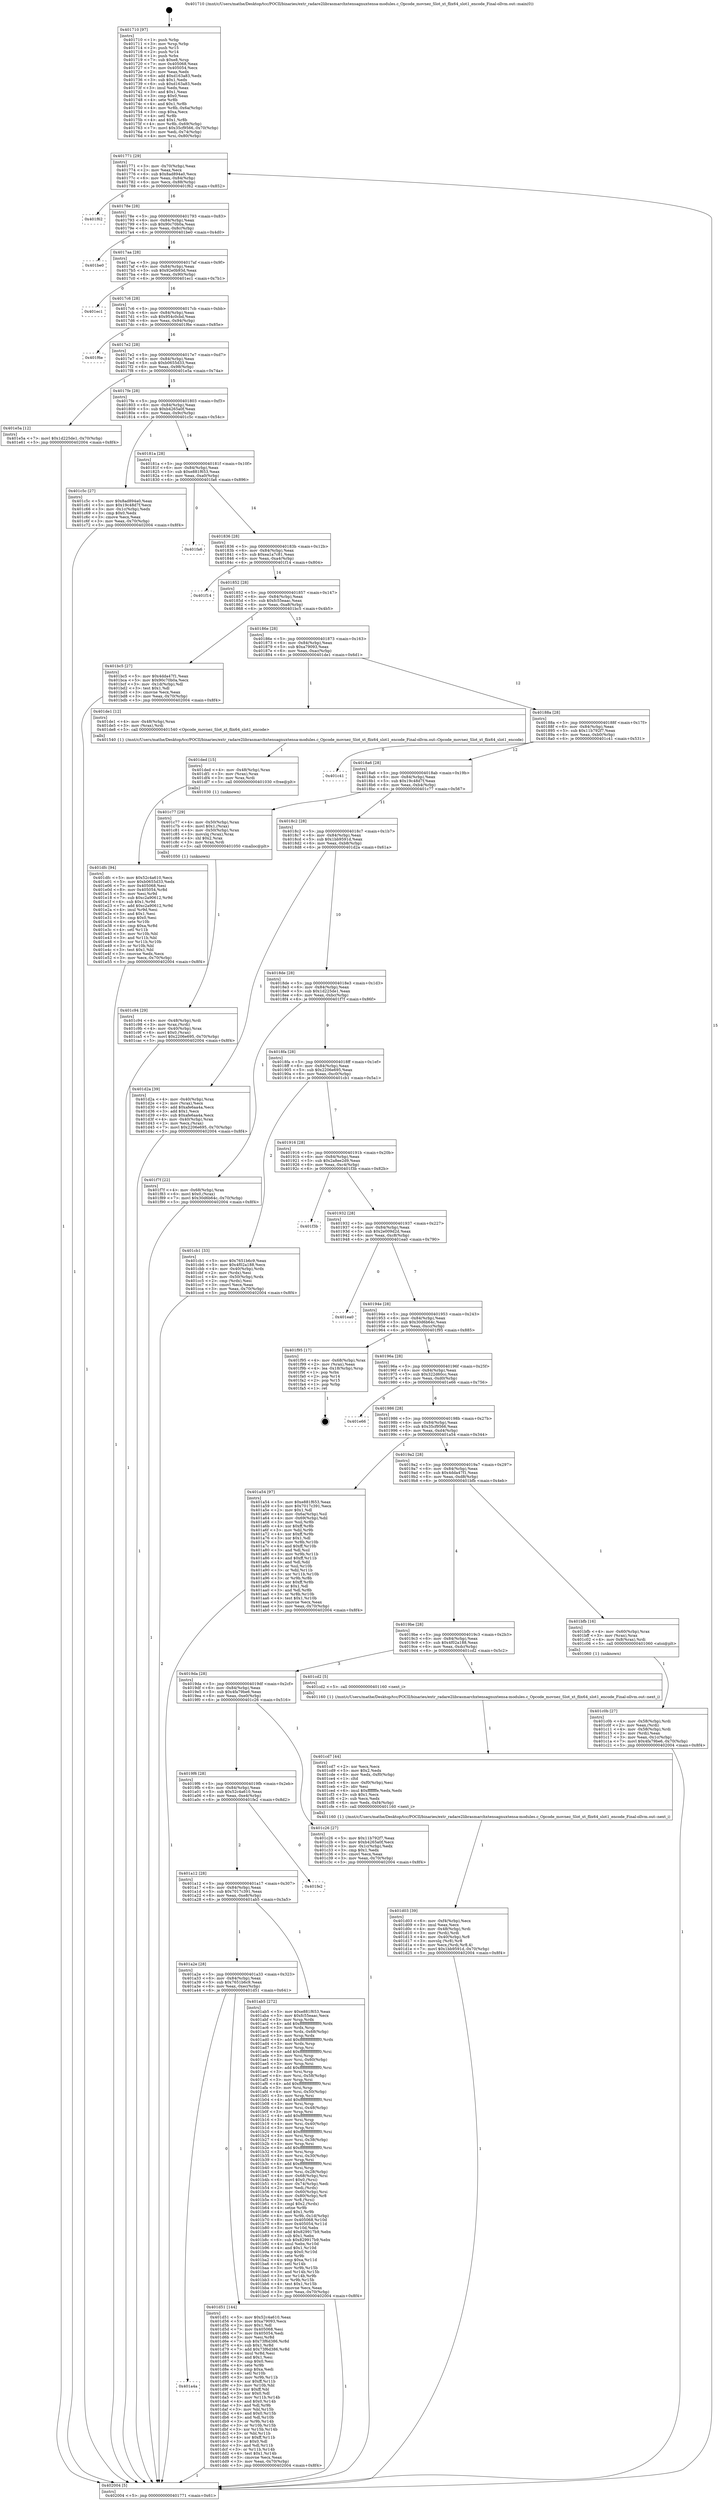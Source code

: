 digraph "0x401710" {
  label = "0x401710 (/mnt/c/Users/mathe/Desktop/tcc/POCII/binaries/extr_radare2librasmarchxtensagnuxtensa-modules.c_Opcode_movnez_Slot_xt_flix64_slot1_encode_Final-ollvm.out::main(0))"
  labelloc = "t"
  node[shape=record]

  Entry [label="",width=0.3,height=0.3,shape=circle,fillcolor=black,style=filled]
  "0x401771" [label="{
     0x401771 [29]\l
     | [instrs]\l
     &nbsp;&nbsp;0x401771 \<+3\>: mov -0x70(%rbp),%eax\l
     &nbsp;&nbsp;0x401774 \<+2\>: mov %eax,%ecx\l
     &nbsp;&nbsp;0x401776 \<+6\>: sub $0x8ad894a0,%ecx\l
     &nbsp;&nbsp;0x40177c \<+6\>: mov %eax,-0x84(%rbp)\l
     &nbsp;&nbsp;0x401782 \<+6\>: mov %ecx,-0x88(%rbp)\l
     &nbsp;&nbsp;0x401788 \<+6\>: je 0000000000401f62 \<main+0x852\>\l
  }"]
  "0x401f62" [label="{
     0x401f62\l
  }", style=dashed]
  "0x40178e" [label="{
     0x40178e [28]\l
     | [instrs]\l
     &nbsp;&nbsp;0x40178e \<+5\>: jmp 0000000000401793 \<main+0x83\>\l
     &nbsp;&nbsp;0x401793 \<+6\>: mov -0x84(%rbp),%eax\l
     &nbsp;&nbsp;0x401799 \<+5\>: sub $0x90c70b0a,%eax\l
     &nbsp;&nbsp;0x40179e \<+6\>: mov %eax,-0x8c(%rbp)\l
     &nbsp;&nbsp;0x4017a4 \<+6\>: je 0000000000401be0 \<main+0x4d0\>\l
  }"]
  Exit [label="",width=0.3,height=0.3,shape=circle,fillcolor=black,style=filled,peripheries=2]
  "0x401be0" [label="{
     0x401be0\l
  }", style=dashed]
  "0x4017aa" [label="{
     0x4017aa [28]\l
     | [instrs]\l
     &nbsp;&nbsp;0x4017aa \<+5\>: jmp 00000000004017af \<main+0x9f\>\l
     &nbsp;&nbsp;0x4017af \<+6\>: mov -0x84(%rbp),%eax\l
     &nbsp;&nbsp;0x4017b5 \<+5\>: sub $0x92e0b93d,%eax\l
     &nbsp;&nbsp;0x4017ba \<+6\>: mov %eax,-0x90(%rbp)\l
     &nbsp;&nbsp;0x4017c0 \<+6\>: je 0000000000401ec1 \<main+0x7b1\>\l
  }"]
  "0x401dfc" [label="{
     0x401dfc [94]\l
     | [instrs]\l
     &nbsp;&nbsp;0x401dfc \<+5\>: mov $0x52c4a610,%ecx\l
     &nbsp;&nbsp;0x401e01 \<+5\>: mov $0xb0655d33,%edx\l
     &nbsp;&nbsp;0x401e06 \<+7\>: mov 0x405068,%esi\l
     &nbsp;&nbsp;0x401e0d \<+8\>: mov 0x405054,%r8d\l
     &nbsp;&nbsp;0x401e15 \<+3\>: mov %esi,%r9d\l
     &nbsp;&nbsp;0x401e18 \<+7\>: sub $0xc2a90612,%r9d\l
     &nbsp;&nbsp;0x401e1f \<+4\>: sub $0x1,%r9d\l
     &nbsp;&nbsp;0x401e23 \<+7\>: add $0xc2a90612,%r9d\l
     &nbsp;&nbsp;0x401e2a \<+4\>: imul %r9d,%esi\l
     &nbsp;&nbsp;0x401e2e \<+3\>: and $0x1,%esi\l
     &nbsp;&nbsp;0x401e31 \<+3\>: cmp $0x0,%esi\l
     &nbsp;&nbsp;0x401e34 \<+4\>: sete %r10b\l
     &nbsp;&nbsp;0x401e38 \<+4\>: cmp $0xa,%r8d\l
     &nbsp;&nbsp;0x401e3c \<+4\>: setl %r11b\l
     &nbsp;&nbsp;0x401e40 \<+3\>: mov %r10b,%bl\l
     &nbsp;&nbsp;0x401e43 \<+3\>: and %r11b,%bl\l
     &nbsp;&nbsp;0x401e46 \<+3\>: xor %r11b,%r10b\l
     &nbsp;&nbsp;0x401e49 \<+3\>: or %r10b,%bl\l
     &nbsp;&nbsp;0x401e4c \<+3\>: test $0x1,%bl\l
     &nbsp;&nbsp;0x401e4f \<+3\>: cmovne %edx,%ecx\l
     &nbsp;&nbsp;0x401e52 \<+3\>: mov %ecx,-0x70(%rbp)\l
     &nbsp;&nbsp;0x401e55 \<+5\>: jmp 0000000000402004 \<main+0x8f4\>\l
  }"]
  "0x401ec1" [label="{
     0x401ec1\l
  }", style=dashed]
  "0x4017c6" [label="{
     0x4017c6 [28]\l
     | [instrs]\l
     &nbsp;&nbsp;0x4017c6 \<+5\>: jmp 00000000004017cb \<main+0xbb\>\l
     &nbsp;&nbsp;0x4017cb \<+6\>: mov -0x84(%rbp),%eax\l
     &nbsp;&nbsp;0x4017d1 \<+5\>: sub $0x954c0cbd,%eax\l
     &nbsp;&nbsp;0x4017d6 \<+6\>: mov %eax,-0x94(%rbp)\l
     &nbsp;&nbsp;0x4017dc \<+6\>: je 0000000000401f6e \<main+0x85e\>\l
  }"]
  "0x401ded" [label="{
     0x401ded [15]\l
     | [instrs]\l
     &nbsp;&nbsp;0x401ded \<+4\>: mov -0x48(%rbp),%rax\l
     &nbsp;&nbsp;0x401df1 \<+3\>: mov (%rax),%rax\l
     &nbsp;&nbsp;0x401df4 \<+3\>: mov %rax,%rdi\l
     &nbsp;&nbsp;0x401df7 \<+5\>: call 0000000000401030 \<free@plt\>\l
     | [calls]\l
     &nbsp;&nbsp;0x401030 \{1\} (unknown)\l
  }"]
  "0x401f6e" [label="{
     0x401f6e\l
  }", style=dashed]
  "0x4017e2" [label="{
     0x4017e2 [28]\l
     | [instrs]\l
     &nbsp;&nbsp;0x4017e2 \<+5\>: jmp 00000000004017e7 \<main+0xd7\>\l
     &nbsp;&nbsp;0x4017e7 \<+6\>: mov -0x84(%rbp),%eax\l
     &nbsp;&nbsp;0x4017ed \<+5\>: sub $0xb0655d33,%eax\l
     &nbsp;&nbsp;0x4017f2 \<+6\>: mov %eax,-0x98(%rbp)\l
     &nbsp;&nbsp;0x4017f8 \<+6\>: je 0000000000401e5a \<main+0x74a\>\l
  }"]
  "0x401a4a" [label="{
     0x401a4a\l
  }", style=dashed]
  "0x401e5a" [label="{
     0x401e5a [12]\l
     | [instrs]\l
     &nbsp;&nbsp;0x401e5a \<+7\>: movl $0x1d225de1,-0x70(%rbp)\l
     &nbsp;&nbsp;0x401e61 \<+5\>: jmp 0000000000402004 \<main+0x8f4\>\l
  }"]
  "0x4017fe" [label="{
     0x4017fe [28]\l
     | [instrs]\l
     &nbsp;&nbsp;0x4017fe \<+5\>: jmp 0000000000401803 \<main+0xf3\>\l
     &nbsp;&nbsp;0x401803 \<+6\>: mov -0x84(%rbp),%eax\l
     &nbsp;&nbsp;0x401809 \<+5\>: sub $0xb4265a0f,%eax\l
     &nbsp;&nbsp;0x40180e \<+6\>: mov %eax,-0x9c(%rbp)\l
     &nbsp;&nbsp;0x401814 \<+6\>: je 0000000000401c5c \<main+0x54c\>\l
  }"]
  "0x401d51" [label="{
     0x401d51 [144]\l
     | [instrs]\l
     &nbsp;&nbsp;0x401d51 \<+5\>: mov $0x52c4a610,%eax\l
     &nbsp;&nbsp;0x401d56 \<+5\>: mov $0xa79093,%ecx\l
     &nbsp;&nbsp;0x401d5b \<+2\>: mov $0x1,%dl\l
     &nbsp;&nbsp;0x401d5d \<+7\>: mov 0x405068,%esi\l
     &nbsp;&nbsp;0x401d64 \<+7\>: mov 0x405054,%edi\l
     &nbsp;&nbsp;0x401d6b \<+3\>: mov %esi,%r8d\l
     &nbsp;&nbsp;0x401d6e \<+7\>: sub $0x73f6d386,%r8d\l
     &nbsp;&nbsp;0x401d75 \<+4\>: sub $0x1,%r8d\l
     &nbsp;&nbsp;0x401d79 \<+7\>: add $0x73f6d386,%r8d\l
     &nbsp;&nbsp;0x401d80 \<+4\>: imul %r8d,%esi\l
     &nbsp;&nbsp;0x401d84 \<+3\>: and $0x1,%esi\l
     &nbsp;&nbsp;0x401d87 \<+3\>: cmp $0x0,%esi\l
     &nbsp;&nbsp;0x401d8a \<+4\>: sete %r9b\l
     &nbsp;&nbsp;0x401d8e \<+3\>: cmp $0xa,%edi\l
     &nbsp;&nbsp;0x401d91 \<+4\>: setl %r10b\l
     &nbsp;&nbsp;0x401d95 \<+3\>: mov %r9b,%r11b\l
     &nbsp;&nbsp;0x401d98 \<+4\>: xor $0xff,%r11b\l
     &nbsp;&nbsp;0x401d9c \<+3\>: mov %r10b,%bl\l
     &nbsp;&nbsp;0x401d9f \<+3\>: xor $0xff,%bl\l
     &nbsp;&nbsp;0x401da2 \<+3\>: xor $0x0,%dl\l
     &nbsp;&nbsp;0x401da5 \<+3\>: mov %r11b,%r14b\l
     &nbsp;&nbsp;0x401da8 \<+4\>: and $0x0,%r14b\l
     &nbsp;&nbsp;0x401dac \<+3\>: and %dl,%r9b\l
     &nbsp;&nbsp;0x401daf \<+3\>: mov %bl,%r15b\l
     &nbsp;&nbsp;0x401db2 \<+4\>: and $0x0,%r15b\l
     &nbsp;&nbsp;0x401db6 \<+3\>: and %dl,%r10b\l
     &nbsp;&nbsp;0x401db9 \<+3\>: or %r9b,%r14b\l
     &nbsp;&nbsp;0x401dbc \<+3\>: or %r10b,%r15b\l
     &nbsp;&nbsp;0x401dbf \<+3\>: xor %r15b,%r14b\l
     &nbsp;&nbsp;0x401dc2 \<+3\>: or %bl,%r11b\l
     &nbsp;&nbsp;0x401dc5 \<+4\>: xor $0xff,%r11b\l
     &nbsp;&nbsp;0x401dc9 \<+3\>: or $0x0,%dl\l
     &nbsp;&nbsp;0x401dcc \<+3\>: and %dl,%r11b\l
     &nbsp;&nbsp;0x401dcf \<+3\>: or %r11b,%r14b\l
     &nbsp;&nbsp;0x401dd2 \<+4\>: test $0x1,%r14b\l
     &nbsp;&nbsp;0x401dd6 \<+3\>: cmovne %ecx,%eax\l
     &nbsp;&nbsp;0x401dd9 \<+3\>: mov %eax,-0x70(%rbp)\l
     &nbsp;&nbsp;0x401ddc \<+5\>: jmp 0000000000402004 \<main+0x8f4\>\l
  }"]
  "0x401c5c" [label="{
     0x401c5c [27]\l
     | [instrs]\l
     &nbsp;&nbsp;0x401c5c \<+5\>: mov $0x8ad894a0,%eax\l
     &nbsp;&nbsp;0x401c61 \<+5\>: mov $0x19c48d7f,%ecx\l
     &nbsp;&nbsp;0x401c66 \<+3\>: mov -0x1c(%rbp),%edx\l
     &nbsp;&nbsp;0x401c69 \<+3\>: cmp $0x0,%edx\l
     &nbsp;&nbsp;0x401c6c \<+3\>: cmove %ecx,%eax\l
     &nbsp;&nbsp;0x401c6f \<+3\>: mov %eax,-0x70(%rbp)\l
     &nbsp;&nbsp;0x401c72 \<+5\>: jmp 0000000000402004 \<main+0x8f4\>\l
  }"]
  "0x40181a" [label="{
     0x40181a [28]\l
     | [instrs]\l
     &nbsp;&nbsp;0x40181a \<+5\>: jmp 000000000040181f \<main+0x10f\>\l
     &nbsp;&nbsp;0x40181f \<+6\>: mov -0x84(%rbp),%eax\l
     &nbsp;&nbsp;0x401825 \<+5\>: sub $0xe881f653,%eax\l
     &nbsp;&nbsp;0x40182a \<+6\>: mov %eax,-0xa0(%rbp)\l
     &nbsp;&nbsp;0x401830 \<+6\>: je 0000000000401fa6 \<main+0x896\>\l
  }"]
  "0x401d03" [label="{
     0x401d03 [39]\l
     | [instrs]\l
     &nbsp;&nbsp;0x401d03 \<+6\>: mov -0xf4(%rbp),%ecx\l
     &nbsp;&nbsp;0x401d09 \<+3\>: imul %eax,%ecx\l
     &nbsp;&nbsp;0x401d0c \<+4\>: mov -0x48(%rbp),%rdi\l
     &nbsp;&nbsp;0x401d10 \<+3\>: mov (%rdi),%rdi\l
     &nbsp;&nbsp;0x401d13 \<+4\>: mov -0x40(%rbp),%r8\l
     &nbsp;&nbsp;0x401d17 \<+3\>: movslq (%r8),%r8\l
     &nbsp;&nbsp;0x401d1a \<+4\>: mov %ecx,(%rdi,%r8,4)\l
     &nbsp;&nbsp;0x401d1e \<+7\>: movl $0x1bb9591d,-0x70(%rbp)\l
     &nbsp;&nbsp;0x401d25 \<+5\>: jmp 0000000000402004 \<main+0x8f4\>\l
  }"]
  "0x401fa6" [label="{
     0x401fa6\l
  }", style=dashed]
  "0x401836" [label="{
     0x401836 [28]\l
     | [instrs]\l
     &nbsp;&nbsp;0x401836 \<+5\>: jmp 000000000040183b \<main+0x12b\>\l
     &nbsp;&nbsp;0x40183b \<+6\>: mov -0x84(%rbp),%eax\l
     &nbsp;&nbsp;0x401841 \<+5\>: sub $0xea1a7c81,%eax\l
     &nbsp;&nbsp;0x401846 \<+6\>: mov %eax,-0xa4(%rbp)\l
     &nbsp;&nbsp;0x40184c \<+6\>: je 0000000000401f14 \<main+0x804\>\l
  }"]
  "0x401cd7" [label="{
     0x401cd7 [44]\l
     | [instrs]\l
     &nbsp;&nbsp;0x401cd7 \<+2\>: xor %ecx,%ecx\l
     &nbsp;&nbsp;0x401cd9 \<+5\>: mov $0x2,%edx\l
     &nbsp;&nbsp;0x401cde \<+6\>: mov %edx,-0xf0(%rbp)\l
     &nbsp;&nbsp;0x401ce4 \<+1\>: cltd\l
     &nbsp;&nbsp;0x401ce5 \<+6\>: mov -0xf0(%rbp),%esi\l
     &nbsp;&nbsp;0x401ceb \<+2\>: idiv %esi\l
     &nbsp;&nbsp;0x401ced \<+6\>: imul $0xfffffffe,%edx,%edx\l
     &nbsp;&nbsp;0x401cf3 \<+3\>: sub $0x1,%ecx\l
     &nbsp;&nbsp;0x401cf6 \<+2\>: sub %ecx,%edx\l
     &nbsp;&nbsp;0x401cf8 \<+6\>: mov %edx,-0xf4(%rbp)\l
     &nbsp;&nbsp;0x401cfe \<+5\>: call 0000000000401160 \<next_i\>\l
     | [calls]\l
     &nbsp;&nbsp;0x401160 \{1\} (/mnt/c/Users/mathe/Desktop/tcc/POCII/binaries/extr_radare2librasmarchxtensagnuxtensa-modules.c_Opcode_movnez_Slot_xt_flix64_slot1_encode_Final-ollvm.out::next_i)\l
  }"]
  "0x401f14" [label="{
     0x401f14\l
  }", style=dashed]
  "0x401852" [label="{
     0x401852 [28]\l
     | [instrs]\l
     &nbsp;&nbsp;0x401852 \<+5\>: jmp 0000000000401857 \<main+0x147\>\l
     &nbsp;&nbsp;0x401857 \<+6\>: mov -0x84(%rbp),%eax\l
     &nbsp;&nbsp;0x40185d \<+5\>: sub $0xfc55eaac,%eax\l
     &nbsp;&nbsp;0x401862 \<+6\>: mov %eax,-0xa8(%rbp)\l
     &nbsp;&nbsp;0x401868 \<+6\>: je 0000000000401bc5 \<main+0x4b5\>\l
  }"]
  "0x401c94" [label="{
     0x401c94 [29]\l
     | [instrs]\l
     &nbsp;&nbsp;0x401c94 \<+4\>: mov -0x48(%rbp),%rdi\l
     &nbsp;&nbsp;0x401c98 \<+3\>: mov %rax,(%rdi)\l
     &nbsp;&nbsp;0x401c9b \<+4\>: mov -0x40(%rbp),%rax\l
     &nbsp;&nbsp;0x401c9f \<+6\>: movl $0x0,(%rax)\l
     &nbsp;&nbsp;0x401ca5 \<+7\>: movl $0x2206e695,-0x70(%rbp)\l
     &nbsp;&nbsp;0x401cac \<+5\>: jmp 0000000000402004 \<main+0x8f4\>\l
  }"]
  "0x401bc5" [label="{
     0x401bc5 [27]\l
     | [instrs]\l
     &nbsp;&nbsp;0x401bc5 \<+5\>: mov $0x4dda47f1,%eax\l
     &nbsp;&nbsp;0x401bca \<+5\>: mov $0x90c70b0a,%ecx\l
     &nbsp;&nbsp;0x401bcf \<+3\>: mov -0x1d(%rbp),%dl\l
     &nbsp;&nbsp;0x401bd2 \<+3\>: test $0x1,%dl\l
     &nbsp;&nbsp;0x401bd5 \<+3\>: cmovne %ecx,%eax\l
     &nbsp;&nbsp;0x401bd8 \<+3\>: mov %eax,-0x70(%rbp)\l
     &nbsp;&nbsp;0x401bdb \<+5\>: jmp 0000000000402004 \<main+0x8f4\>\l
  }"]
  "0x40186e" [label="{
     0x40186e [28]\l
     | [instrs]\l
     &nbsp;&nbsp;0x40186e \<+5\>: jmp 0000000000401873 \<main+0x163\>\l
     &nbsp;&nbsp;0x401873 \<+6\>: mov -0x84(%rbp),%eax\l
     &nbsp;&nbsp;0x401879 \<+5\>: sub $0xa79093,%eax\l
     &nbsp;&nbsp;0x40187e \<+6\>: mov %eax,-0xac(%rbp)\l
     &nbsp;&nbsp;0x401884 \<+6\>: je 0000000000401de1 \<main+0x6d1\>\l
  }"]
  "0x401c0b" [label="{
     0x401c0b [27]\l
     | [instrs]\l
     &nbsp;&nbsp;0x401c0b \<+4\>: mov -0x58(%rbp),%rdi\l
     &nbsp;&nbsp;0x401c0f \<+2\>: mov %eax,(%rdi)\l
     &nbsp;&nbsp;0x401c11 \<+4\>: mov -0x58(%rbp),%rdi\l
     &nbsp;&nbsp;0x401c15 \<+2\>: mov (%rdi),%eax\l
     &nbsp;&nbsp;0x401c17 \<+3\>: mov %eax,-0x1c(%rbp)\l
     &nbsp;&nbsp;0x401c1a \<+7\>: movl $0x4fa79be6,-0x70(%rbp)\l
     &nbsp;&nbsp;0x401c21 \<+5\>: jmp 0000000000402004 \<main+0x8f4\>\l
  }"]
  "0x401de1" [label="{
     0x401de1 [12]\l
     | [instrs]\l
     &nbsp;&nbsp;0x401de1 \<+4\>: mov -0x48(%rbp),%rax\l
     &nbsp;&nbsp;0x401de5 \<+3\>: mov (%rax),%rdi\l
     &nbsp;&nbsp;0x401de8 \<+5\>: call 0000000000401540 \<Opcode_movnez_Slot_xt_flix64_slot1_encode\>\l
     | [calls]\l
     &nbsp;&nbsp;0x401540 \{1\} (/mnt/c/Users/mathe/Desktop/tcc/POCII/binaries/extr_radare2librasmarchxtensagnuxtensa-modules.c_Opcode_movnez_Slot_xt_flix64_slot1_encode_Final-ollvm.out::Opcode_movnez_Slot_xt_flix64_slot1_encode)\l
  }"]
  "0x40188a" [label="{
     0x40188a [28]\l
     | [instrs]\l
     &nbsp;&nbsp;0x40188a \<+5\>: jmp 000000000040188f \<main+0x17f\>\l
     &nbsp;&nbsp;0x40188f \<+6\>: mov -0x84(%rbp),%eax\l
     &nbsp;&nbsp;0x401895 \<+5\>: sub $0x11b792f7,%eax\l
     &nbsp;&nbsp;0x40189a \<+6\>: mov %eax,-0xb0(%rbp)\l
     &nbsp;&nbsp;0x4018a0 \<+6\>: je 0000000000401c41 \<main+0x531\>\l
  }"]
  "0x401a2e" [label="{
     0x401a2e [28]\l
     | [instrs]\l
     &nbsp;&nbsp;0x401a2e \<+5\>: jmp 0000000000401a33 \<main+0x323\>\l
     &nbsp;&nbsp;0x401a33 \<+6\>: mov -0x84(%rbp),%eax\l
     &nbsp;&nbsp;0x401a39 \<+5\>: sub $0x7651b6c9,%eax\l
     &nbsp;&nbsp;0x401a3e \<+6\>: mov %eax,-0xec(%rbp)\l
     &nbsp;&nbsp;0x401a44 \<+6\>: je 0000000000401d51 \<main+0x641\>\l
  }"]
  "0x401c41" [label="{
     0x401c41\l
  }", style=dashed]
  "0x4018a6" [label="{
     0x4018a6 [28]\l
     | [instrs]\l
     &nbsp;&nbsp;0x4018a6 \<+5\>: jmp 00000000004018ab \<main+0x19b\>\l
     &nbsp;&nbsp;0x4018ab \<+6\>: mov -0x84(%rbp),%eax\l
     &nbsp;&nbsp;0x4018b1 \<+5\>: sub $0x19c48d7f,%eax\l
     &nbsp;&nbsp;0x4018b6 \<+6\>: mov %eax,-0xb4(%rbp)\l
     &nbsp;&nbsp;0x4018bc \<+6\>: je 0000000000401c77 \<main+0x567\>\l
  }"]
  "0x401ab5" [label="{
     0x401ab5 [272]\l
     | [instrs]\l
     &nbsp;&nbsp;0x401ab5 \<+5\>: mov $0xe881f653,%eax\l
     &nbsp;&nbsp;0x401aba \<+5\>: mov $0xfc55eaac,%ecx\l
     &nbsp;&nbsp;0x401abf \<+3\>: mov %rsp,%rdx\l
     &nbsp;&nbsp;0x401ac2 \<+4\>: add $0xfffffffffffffff0,%rdx\l
     &nbsp;&nbsp;0x401ac6 \<+3\>: mov %rdx,%rsp\l
     &nbsp;&nbsp;0x401ac9 \<+4\>: mov %rdx,-0x68(%rbp)\l
     &nbsp;&nbsp;0x401acd \<+3\>: mov %rsp,%rdx\l
     &nbsp;&nbsp;0x401ad0 \<+4\>: add $0xfffffffffffffff0,%rdx\l
     &nbsp;&nbsp;0x401ad4 \<+3\>: mov %rdx,%rsp\l
     &nbsp;&nbsp;0x401ad7 \<+3\>: mov %rsp,%rsi\l
     &nbsp;&nbsp;0x401ada \<+4\>: add $0xfffffffffffffff0,%rsi\l
     &nbsp;&nbsp;0x401ade \<+3\>: mov %rsi,%rsp\l
     &nbsp;&nbsp;0x401ae1 \<+4\>: mov %rsi,-0x60(%rbp)\l
     &nbsp;&nbsp;0x401ae5 \<+3\>: mov %rsp,%rsi\l
     &nbsp;&nbsp;0x401ae8 \<+4\>: add $0xfffffffffffffff0,%rsi\l
     &nbsp;&nbsp;0x401aec \<+3\>: mov %rsi,%rsp\l
     &nbsp;&nbsp;0x401aef \<+4\>: mov %rsi,-0x58(%rbp)\l
     &nbsp;&nbsp;0x401af3 \<+3\>: mov %rsp,%rsi\l
     &nbsp;&nbsp;0x401af6 \<+4\>: add $0xfffffffffffffff0,%rsi\l
     &nbsp;&nbsp;0x401afa \<+3\>: mov %rsi,%rsp\l
     &nbsp;&nbsp;0x401afd \<+4\>: mov %rsi,-0x50(%rbp)\l
     &nbsp;&nbsp;0x401b01 \<+3\>: mov %rsp,%rsi\l
     &nbsp;&nbsp;0x401b04 \<+4\>: add $0xfffffffffffffff0,%rsi\l
     &nbsp;&nbsp;0x401b08 \<+3\>: mov %rsi,%rsp\l
     &nbsp;&nbsp;0x401b0b \<+4\>: mov %rsi,-0x48(%rbp)\l
     &nbsp;&nbsp;0x401b0f \<+3\>: mov %rsp,%rsi\l
     &nbsp;&nbsp;0x401b12 \<+4\>: add $0xfffffffffffffff0,%rsi\l
     &nbsp;&nbsp;0x401b16 \<+3\>: mov %rsi,%rsp\l
     &nbsp;&nbsp;0x401b19 \<+4\>: mov %rsi,-0x40(%rbp)\l
     &nbsp;&nbsp;0x401b1d \<+3\>: mov %rsp,%rsi\l
     &nbsp;&nbsp;0x401b20 \<+4\>: add $0xfffffffffffffff0,%rsi\l
     &nbsp;&nbsp;0x401b24 \<+3\>: mov %rsi,%rsp\l
     &nbsp;&nbsp;0x401b27 \<+4\>: mov %rsi,-0x38(%rbp)\l
     &nbsp;&nbsp;0x401b2b \<+3\>: mov %rsp,%rsi\l
     &nbsp;&nbsp;0x401b2e \<+4\>: add $0xfffffffffffffff0,%rsi\l
     &nbsp;&nbsp;0x401b32 \<+3\>: mov %rsi,%rsp\l
     &nbsp;&nbsp;0x401b35 \<+4\>: mov %rsi,-0x30(%rbp)\l
     &nbsp;&nbsp;0x401b39 \<+3\>: mov %rsp,%rsi\l
     &nbsp;&nbsp;0x401b3c \<+4\>: add $0xfffffffffffffff0,%rsi\l
     &nbsp;&nbsp;0x401b40 \<+3\>: mov %rsi,%rsp\l
     &nbsp;&nbsp;0x401b43 \<+4\>: mov %rsi,-0x28(%rbp)\l
     &nbsp;&nbsp;0x401b47 \<+4\>: mov -0x68(%rbp),%rsi\l
     &nbsp;&nbsp;0x401b4b \<+6\>: movl $0x0,(%rsi)\l
     &nbsp;&nbsp;0x401b51 \<+3\>: mov -0x74(%rbp),%edi\l
     &nbsp;&nbsp;0x401b54 \<+2\>: mov %edi,(%rdx)\l
     &nbsp;&nbsp;0x401b56 \<+4\>: mov -0x60(%rbp),%rsi\l
     &nbsp;&nbsp;0x401b5a \<+4\>: mov -0x80(%rbp),%r8\l
     &nbsp;&nbsp;0x401b5e \<+3\>: mov %r8,(%rsi)\l
     &nbsp;&nbsp;0x401b61 \<+3\>: cmpl $0x2,(%rdx)\l
     &nbsp;&nbsp;0x401b64 \<+4\>: setne %r9b\l
     &nbsp;&nbsp;0x401b68 \<+4\>: and $0x1,%r9b\l
     &nbsp;&nbsp;0x401b6c \<+4\>: mov %r9b,-0x1d(%rbp)\l
     &nbsp;&nbsp;0x401b70 \<+8\>: mov 0x405068,%r10d\l
     &nbsp;&nbsp;0x401b78 \<+8\>: mov 0x405054,%r11d\l
     &nbsp;&nbsp;0x401b80 \<+3\>: mov %r10d,%ebx\l
     &nbsp;&nbsp;0x401b83 \<+6\>: add $0x829917b9,%ebx\l
     &nbsp;&nbsp;0x401b89 \<+3\>: sub $0x1,%ebx\l
     &nbsp;&nbsp;0x401b8c \<+6\>: sub $0x829917b9,%ebx\l
     &nbsp;&nbsp;0x401b92 \<+4\>: imul %ebx,%r10d\l
     &nbsp;&nbsp;0x401b96 \<+4\>: and $0x1,%r10d\l
     &nbsp;&nbsp;0x401b9a \<+4\>: cmp $0x0,%r10d\l
     &nbsp;&nbsp;0x401b9e \<+4\>: sete %r9b\l
     &nbsp;&nbsp;0x401ba2 \<+4\>: cmp $0xa,%r11d\l
     &nbsp;&nbsp;0x401ba6 \<+4\>: setl %r14b\l
     &nbsp;&nbsp;0x401baa \<+3\>: mov %r9b,%r15b\l
     &nbsp;&nbsp;0x401bad \<+3\>: and %r14b,%r15b\l
     &nbsp;&nbsp;0x401bb0 \<+3\>: xor %r14b,%r9b\l
     &nbsp;&nbsp;0x401bb3 \<+3\>: or %r9b,%r15b\l
     &nbsp;&nbsp;0x401bb6 \<+4\>: test $0x1,%r15b\l
     &nbsp;&nbsp;0x401bba \<+3\>: cmovne %ecx,%eax\l
     &nbsp;&nbsp;0x401bbd \<+3\>: mov %eax,-0x70(%rbp)\l
     &nbsp;&nbsp;0x401bc0 \<+5\>: jmp 0000000000402004 \<main+0x8f4\>\l
  }"]
  "0x401c77" [label="{
     0x401c77 [29]\l
     | [instrs]\l
     &nbsp;&nbsp;0x401c77 \<+4\>: mov -0x50(%rbp),%rax\l
     &nbsp;&nbsp;0x401c7b \<+6\>: movl $0x1,(%rax)\l
     &nbsp;&nbsp;0x401c81 \<+4\>: mov -0x50(%rbp),%rax\l
     &nbsp;&nbsp;0x401c85 \<+3\>: movslq (%rax),%rax\l
     &nbsp;&nbsp;0x401c88 \<+4\>: shl $0x2,%rax\l
     &nbsp;&nbsp;0x401c8c \<+3\>: mov %rax,%rdi\l
     &nbsp;&nbsp;0x401c8f \<+5\>: call 0000000000401050 \<malloc@plt\>\l
     | [calls]\l
     &nbsp;&nbsp;0x401050 \{1\} (unknown)\l
  }"]
  "0x4018c2" [label="{
     0x4018c2 [28]\l
     | [instrs]\l
     &nbsp;&nbsp;0x4018c2 \<+5\>: jmp 00000000004018c7 \<main+0x1b7\>\l
     &nbsp;&nbsp;0x4018c7 \<+6\>: mov -0x84(%rbp),%eax\l
     &nbsp;&nbsp;0x4018cd \<+5\>: sub $0x1bb9591d,%eax\l
     &nbsp;&nbsp;0x4018d2 \<+6\>: mov %eax,-0xb8(%rbp)\l
     &nbsp;&nbsp;0x4018d8 \<+6\>: je 0000000000401d2a \<main+0x61a\>\l
  }"]
  "0x401a12" [label="{
     0x401a12 [28]\l
     | [instrs]\l
     &nbsp;&nbsp;0x401a12 \<+5\>: jmp 0000000000401a17 \<main+0x307\>\l
     &nbsp;&nbsp;0x401a17 \<+6\>: mov -0x84(%rbp),%eax\l
     &nbsp;&nbsp;0x401a1d \<+5\>: sub $0x7017c391,%eax\l
     &nbsp;&nbsp;0x401a22 \<+6\>: mov %eax,-0xe8(%rbp)\l
     &nbsp;&nbsp;0x401a28 \<+6\>: je 0000000000401ab5 \<main+0x3a5\>\l
  }"]
  "0x401d2a" [label="{
     0x401d2a [39]\l
     | [instrs]\l
     &nbsp;&nbsp;0x401d2a \<+4\>: mov -0x40(%rbp),%rax\l
     &nbsp;&nbsp;0x401d2e \<+2\>: mov (%rax),%ecx\l
     &nbsp;&nbsp;0x401d30 \<+6\>: add $0xafe6aa4a,%ecx\l
     &nbsp;&nbsp;0x401d36 \<+3\>: add $0x1,%ecx\l
     &nbsp;&nbsp;0x401d39 \<+6\>: sub $0xafe6aa4a,%ecx\l
     &nbsp;&nbsp;0x401d3f \<+4\>: mov -0x40(%rbp),%rax\l
     &nbsp;&nbsp;0x401d43 \<+2\>: mov %ecx,(%rax)\l
     &nbsp;&nbsp;0x401d45 \<+7\>: movl $0x2206e695,-0x70(%rbp)\l
     &nbsp;&nbsp;0x401d4c \<+5\>: jmp 0000000000402004 \<main+0x8f4\>\l
  }"]
  "0x4018de" [label="{
     0x4018de [28]\l
     | [instrs]\l
     &nbsp;&nbsp;0x4018de \<+5\>: jmp 00000000004018e3 \<main+0x1d3\>\l
     &nbsp;&nbsp;0x4018e3 \<+6\>: mov -0x84(%rbp),%eax\l
     &nbsp;&nbsp;0x4018e9 \<+5\>: sub $0x1d225de1,%eax\l
     &nbsp;&nbsp;0x4018ee \<+6\>: mov %eax,-0xbc(%rbp)\l
     &nbsp;&nbsp;0x4018f4 \<+6\>: je 0000000000401f7f \<main+0x86f\>\l
  }"]
  "0x401fe2" [label="{
     0x401fe2\l
  }", style=dashed]
  "0x401f7f" [label="{
     0x401f7f [22]\l
     | [instrs]\l
     &nbsp;&nbsp;0x401f7f \<+4\>: mov -0x68(%rbp),%rax\l
     &nbsp;&nbsp;0x401f83 \<+6\>: movl $0x0,(%rax)\l
     &nbsp;&nbsp;0x401f89 \<+7\>: movl $0x30d6b64c,-0x70(%rbp)\l
     &nbsp;&nbsp;0x401f90 \<+5\>: jmp 0000000000402004 \<main+0x8f4\>\l
  }"]
  "0x4018fa" [label="{
     0x4018fa [28]\l
     | [instrs]\l
     &nbsp;&nbsp;0x4018fa \<+5\>: jmp 00000000004018ff \<main+0x1ef\>\l
     &nbsp;&nbsp;0x4018ff \<+6\>: mov -0x84(%rbp),%eax\l
     &nbsp;&nbsp;0x401905 \<+5\>: sub $0x2206e695,%eax\l
     &nbsp;&nbsp;0x40190a \<+6\>: mov %eax,-0xc0(%rbp)\l
     &nbsp;&nbsp;0x401910 \<+6\>: je 0000000000401cb1 \<main+0x5a1\>\l
  }"]
  "0x4019f6" [label="{
     0x4019f6 [28]\l
     | [instrs]\l
     &nbsp;&nbsp;0x4019f6 \<+5\>: jmp 00000000004019fb \<main+0x2eb\>\l
     &nbsp;&nbsp;0x4019fb \<+6\>: mov -0x84(%rbp),%eax\l
     &nbsp;&nbsp;0x401a01 \<+5\>: sub $0x52c4a610,%eax\l
     &nbsp;&nbsp;0x401a06 \<+6\>: mov %eax,-0xe4(%rbp)\l
     &nbsp;&nbsp;0x401a0c \<+6\>: je 0000000000401fe2 \<main+0x8d2\>\l
  }"]
  "0x401cb1" [label="{
     0x401cb1 [33]\l
     | [instrs]\l
     &nbsp;&nbsp;0x401cb1 \<+5\>: mov $0x7651b6c9,%eax\l
     &nbsp;&nbsp;0x401cb6 \<+5\>: mov $0x4f02a188,%ecx\l
     &nbsp;&nbsp;0x401cbb \<+4\>: mov -0x40(%rbp),%rdx\l
     &nbsp;&nbsp;0x401cbf \<+2\>: mov (%rdx),%esi\l
     &nbsp;&nbsp;0x401cc1 \<+4\>: mov -0x50(%rbp),%rdx\l
     &nbsp;&nbsp;0x401cc5 \<+2\>: cmp (%rdx),%esi\l
     &nbsp;&nbsp;0x401cc7 \<+3\>: cmovl %ecx,%eax\l
     &nbsp;&nbsp;0x401cca \<+3\>: mov %eax,-0x70(%rbp)\l
     &nbsp;&nbsp;0x401ccd \<+5\>: jmp 0000000000402004 \<main+0x8f4\>\l
  }"]
  "0x401916" [label="{
     0x401916 [28]\l
     | [instrs]\l
     &nbsp;&nbsp;0x401916 \<+5\>: jmp 000000000040191b \<main+0x20b\>\l
     &nbsp;&nbsp;0x40191b \<+6\>: mov -0x84(%rbp),%eax\l
     &nbsp;&nbsp;0x401921 \<+5\>: sub $0x2a8ee2d9,%eax\l
     &nbsp;&nbsp;0x401926 \<+6\>: mov %eax,-0xc4(%rbp)\l
     &nbsp;&nbsp;0x40192c \<+6\>: je 0000000000401f3b \<main+0x82b\>\l
  }"]
  "0x401c26" [label="{
     0x401c26 [27]\l
     | [instrs]\l
     &nbsp;&nbsp;0x401c26 \<+5\>: mov $0x11b792f7,%eax\l
     &nbsp;&nbsp;0x401c2b \<+5\>: mov $0xb4265a0f,%ecx\l
     &nbsp;&nbsp;0x401c30 \<+3\>: mov -0x1c(%rbp),%edx\l
     &nbsp;&nbsp;0x401c33 \<+3\>: cmp $0x1,%edx\l
     &nbsp;&nbsp;0x401c36 \<+3\>: cmovl %ecx,%eax\l
     &nbsp;&nbsp;0x401c39 \<+3\>: mov %eax,-0x70(%rbp)\l
     &nbsp;&nbsp;0x401c3c \<+5\>: jmp 0000000000402004 \<main+0x8f4\>\l
  }"]
  "0x401f3b" [label="{
     0x401f3b\l
  }", style=dashed]
  "0x401932" [label="{
     0x401932 [28]\l
     | [instrs]\l
     &nbsp;&nbsp;0x401932 \<+5\>: jmp 0000000000401937 \<main+0x227\>\l
     &nbsp;&nbsp;0x401937 \<+6\>: mov -0x84(%rbp),%eax\l
     &nbsp;&nbsp;0x40193d \<+5\>: sub $0x2e009d2d,%eax\l
     &nbsp;&nbsp;0x401942 \<+6\>: mov %eax,-0xc8(%rbp)\l
     &nbsp;&nbsp;0x401948 \<+6\>: je 0000000000401ea0 \<main+0x790\>\l
  }"]
  "0x4019da" [label="{
     0x4019da [28]\l
     | [instrs]\l
     &nbsp;&nbsp;0x4019da \<+5\>: jmp 00000000004019df \<main+0x2cf\>\l
     &nbsp;&nbsp;0x4019df \<+6\>: mov -0x84(%rbp),%eax\l
     &nbsp;&nbsp;0x4019e5 \<+5\>: sub $0x4fa79be6,%eax\l
     &nbsp;&nbsp;0x4019ea \<+6\>: mov %eax,-0xe0(%rbp)\l
     &nbsp;&nbsp;0x4019f0 \<+6\>: je 0000000000401c26 \<main+0x516\>\l
  }"]
  "0x401ea0" [label="{
     0x401ea0\l
  }", style=dashed]
  "0x40194e" [label="{
     0x40194e [28]\l
     | [instrs]\l
     &nbsp;&nbsp;0x40194e \<+5\>: jmp 0000000000401953 \<main+0x243\>\l
     &nbsp;&nbsp;0x401953 \<+6\>: mov -0x84(%rbp),%eax\l
     &nbsp;&nbsp;0x401959 \<+5\>: sub $0x30d6b64c,%eax\l
     &nbsp;&nbsp;0x40195e \<+6\>: mov %eax,-0xcc(%rbp)\l
     &nbsp;&nbsp;0x401964 \<+6\>: je 0000000000401f95 \<main+0x885\>\l
  }"]
  "0x401cd2" [label="{
     0x401cd2 [5]\l
     | [instrs]\l
     &nbsp;&nbsp;0x401cd2 \<+5\>: call 0000000000401160 \<next_i\>\l
     | [calls]\l
     &nbsp;&nbsp;0x401160 \{1\} (/mnt/c/Users/mathe/Desktop/tcc/POCII/binaries/extr_radare2librasmarchxtensagnuxtensa-modules.c_Opcode_movnez_Slot_xt_flix64_slot1_encode_Final-ollvm.out::next_i)\l
  }"]
  "0x401f95" [label="{
     0x401f95 [17]\l
     | [instrs]\l
     &nbsp;&nbsp;0x401f95 \<+4\>: mov -0x68(%rbp),%rax\l
     &nbsp;&nbsp;0x401f99 \<+2\>: mov (%rax),%eax\l
     &nbsp;&nbsp;0x401f9b \<+4\>: lea -0x18(%rbp),%rsp\l
     &nbsp;&nbsp;0x401f9f \<+1\>: pop %rbx\l
     &nbsp;&nbsp;0x401fa0 \<+2\>: pop %r14\l
     &nbsp;&nbsp;0x401fa2 \<+2\>: pop %r15\l
     &nbsp;&nbsp;0x401fa4 \<+1\>: pop %rbp\l
     &nbsp;&nbsp;0x401fa5 \<+1\>: ret\l
  }"]
  "0x40196a" [label="{
     0x40196a [28]\l
     | [instrs]\l
     &nbsp;&nbsp;0x40196a \<+5\>: jmp 000000000040196f \<main+0x25f\>\l
     &nbsp;&nbsp;0x40196f \<+6\>: mov -0x84(%rbp),%eax\l
     &nbsp;&nbsp;0x401975 \<+5\>: sub $0x322d60cc,%eax\l
     &nbsp;&nbsp;0x40197a \<+6\>: mov %eax,-0xd0(%rbp)\l
     &nbsp;&nbsp;0x401980 \<+6\>: je 0000000000401e66 \<main+0x756\>\l
  }"]
  "0x4019be" [label="{
     0x4019be [28]\l
     | [instrs]\l
     &nbsp;&nbsp;0x4019be \<+5\>: jmp 00000000004019c3 \<main+0x2b3\>\l
     &nbsp;&nbsp;0x4019c3 \<+6\>: mov -0x84(%rbp),%eax\l
     &nbsp;&nbsp;0x4019c9 \<+5\>: sub $0x4f02a188,%eax\l
     &nbsp;&nbsp;0x4019ce \<+6\>: mov %eax,-0xdc(%rbp)\l
     &nbsp;&nbsp;0x4019d4 \<+6\>: je 0000000000401cd2 \<main+0x5c2\>\l
  }"]
  "0x401e66" [label="{
     0x401e66\l
  }", style=dashed]
  "0x401986" [label="{
     0x401986 [28]\l
     | [instrs]\l
     &nbsp;&nbsp;0x401986 \<+5\>: jmp 000000000040198b \<main+0x27b\>\l
     &nbsp;&nbsp;0x40198b \<+6\>: mov -0x84(%rbp),%eax\l
     &nbsp;&nbsp;0x401991 \<+5\>: sub $0x35cf9566,%eax\l
     &nbsp;&nbsp;0x401996 \<+6\>: mov %eax,-0xd4(%rbp)\l
     &nbsp;&nbsp;0x40199c \<+6\>: je 0000000000401a54 \<main+0x344\>\l
  }"]
  "0x401bfb" [label="{
     0x401bfb [16]\l
     | [instrs]\l
     &nbsp;&nbsp;0x401bfb \<+4\>: mov -0x60(%rbp),%rax\l
     &nbsp;&nbsp;0x401bff \<+3\>: mov (%rax),%rax\l
     &nbsp;&nbsp;0x401c02 \<+4\>: mov 0x8(%rax),%rdi\l
     &nbsp;&nbsp;0x401c06 \<+5\>: call 0000000000401060 \<atoi@plt\>\l
     | [calls]\l
     &nbsp;&nbsp;0x401060 \{1\} (unknown)\l
  }"]
  "0x401a54" [label="{
     0x401a54 [97]\l
     | [instrs]\l
     &nbsp;&nbsp;0x401a54 \<+5\>: mov $0xe881f653,%eax\l
     &nbsp;&nbsp;0x401a59 \<+5\>: mov $0x7017c391,%ecx\l
     &nbsp;&nbsp;0x401a5e \<+2\>: mov $0x1,%dl\l
     &nbsp;&nbsp;0x401a60 \<+4\>: mov -0x6a(%rbp),%sil\l
     &nbsp;&nbsp;0x401a64 \<+4\>: mov -0x69(%rbp),%dil\l
     &nbsp;&nbsp;0x401a68 \<+3\>: mov %sil,%r8b\l
     &nbsp;&nbsp;0x401a6b \<+4\>: xor $0xff,%r8b\l
     &nbsp;&nbsp;0x401a6f \<+3\>: mov %dil,%r9b\l
     &nbsp;&nbsp;0x401a72 \<+4\>: xor $0xff,%r9b\l
     &nbsp;&nbsp;0x401a76 \<+3\>: xor $0x1,%dl\l
     &nbsp;&nbsp;0x401a79 \<+3\>: mov %r8b,%r10b\l
     &nbsp;&nbsp;0x401a7c \<+4\>: and $0xff,%r10b\l
     &nbsp;&nbsp;0x401a80 \<+3\>: and %dl,%sil\l
     &nbsp;&nbsp;0x401a83 \<+3\>: mov %r9b,%r11b\l
     &nbsp;&nbsp;0x401a86 \<+4\>: and $0xff,%r11b\l
     &nbsp;&nbsp;0x401a8a \<+3\>: and %dl,%dil\l
     &nbsp;&nbsp;0x401a8d \<+3\>: or %sil,%r10b\l
     &nbsp;&nbsp;0x401a90 \<+3\>: or %dil,%r11b\l
     &nbsp;&nbsp;0x401a93 \<+3\>: xor %r11b,%r10b\l
     &nbsp;&nbsp;0x401a96 \<+3\>: or %r9b,%r8b\l
     &nbsp;&nbsp;0x401a99 \<+4\>: xor $0xff,%r8b\l
     &nbsp;&nbsp;0x401a9d \<+3\>: or $0x1,%dl\l
     &nbsp;&nbsp;0x401aa0 \<+3\>: and %dl,%r8b\l
     &nbsp;&nbsp;0x401aa3 \<+3\>: or %r8b,%r10b\l
     &nbsp;&nbsp;0x401aa6 \<+4\>: test $0x1,%r10b\l
     &nbsp;&nbsp;0x401aaa \<+3\>: cmovne %ecx,%eax\l
     &nbsp;&nbsp;0x401aad \<+3\>: mov %eax,-0x70(%rbp)\l
     &nbsp;&nbsp;0x401ab0 \<+5\>: jmp 0000000000402004 \<main+0x8f4\>\l
  }"]
  "0x4019a2" [label="{
     0x4019a2 [28]\l
     | [instrs]\l
     &nbsp;&nbsp;0x4019a2 \<+5\>: jmp 00000000004019a7 \<main+0x297\>\l
     &nbsp;&nbsp;0x4019a7 \<+6\>: mov -0x84(%rbp),%eax\l
     &nbsp;&nbsp;0x4019ad \<+5\>: sub $0x4dda47f1,%eax\l
     &nbsp;&nbsp;0x4019b2 \<+6\>: mov %eax,-0xd8(%rbp)\l
     &nbsp;&nbsp;0x4019b8 \<+6\>: je 0000000000401bfb \<main+0x4eb\>\l
  }"]
  "0x402004" [label="{
     0x402004 [5]\l
     | [instrs]\l
     &nbsp;&nbsp;0x402004 \<+5\>: jmp 0000000000401771 \<main+0x61\>\l
  }"]
  "0x401710" [label="{
     0x401710 [97]\l
     | [instrs]\l
     &nbsp;&nbsp;0x401710 \<+1\>: push %rbp\l
     &nbsp;&nbsp;0x401711 \<+3\>: mov %rsp,%rbp\l
     &nbsp;&nbsp;0x401714 \<+2\>: push %r15\l
     &nbsp;&nbsp;0x401716 \<+2\>: push %r14\l
     &nbsp;&nbsp;0x401718 \<+1\>: push %rbx\l
     &nbsp;&nbsp;0x401719 \<+7\>: sub $0xe8,%rsp\l
     &nbsp;&nbsp;0x401720 \<+7\>: mov 0x405068,%eax\l
     &nbsp;&nbsp;0x401727 \<+7\>: mov 0x405054,%ecx\l
     &nbsp;&nbsp;0x40172e \<+2\>: mov %eax,%edx\l
     &nbsp;&nbsp;0x401730 \<+6\>: add $0xd163a83,%edx\l
     &nbsp;&nbsp;0x401736 \<+3\>: sub $0x1,%edx\l
     &nbsp;&nbsp;0x401739 \<+6\>: sub $0xd163a83,%edx\l
     &nbsp;&nbsp;0x40173f \<+3\>: imul %edx,%eax\l
     &nbsp;&nbsp;0x401742 \<+3\>: and $0x1,%eax\l
     &nbsp;&nbsp;0x401745 \<+3\>: cmp $0x0,%eax\l
     &nbsp;&nbsp;0x401748 \<+4\>: sete %r8b\l
     &nbsp;&nbsp;0x40174c \<+4\>: and $0x1,%r8b\l
     &nbsp;&nbsp;0x401750 \<+4\>: mov %r8b,-0x6a(%rbp)\l
     &nbsp;&nbsp;0x401754 \<+3\>: cmp $0xa,%ecx\l
     &nbsp;&nbsp;0x401757 \<+4\>: setl %r8b\l
     &nbsp;&nbsp;0x40175b \<+4\>: and $0x1,%r8b\l
     &nbsp;&nbsp;0x40175f \<+4\>: mov %r8b,-0x69(%rbp)\l
     &nbsp;&nbsp;0x401763 \<+7\>: movl $0x35cf9566,-0x70(%rbp)\l
     &nbsp;&nbsp;0x40176a \<+3\>: mov %edi,-0x74(%rbp)\l
     &nbsp;&nbsp;0x40176d \<+4\>: mov %rsi,-0x80(%rbp)\l
  }"]
  Entry -> "0x401710" [label=" 1"]
  "0x401771" -> "0x401f62" [label=" 0"]
  "0x401771" -> "0x40178e" [label=" 16"]
  "0x401f95" -> Exit [label=" 1"]
  "0x40178e" -> "0x401be0" [label=" 0"]
  "0x40178e" -> "0x4017aa" [label=" 16"]
  "0x401f7f" -> "0x402004" [label=" 1"]
  "0x4017aa" -> "0x401ec1" [label=" 0"]
  "0x4017aa" -> "0x4017c6" [label=" 16"]
  "0x401e5a" -> "0x402004" [label=" 1"]
  "0x4017c6" -> "0x401f6e" [label=" 0"]
  "0x4017c6" -> "0x4017e2" [label=" 16"]
  "0x401dfc" -> "0x402004" [label=" 1"]
  "0x4017e2" -> "0x401e5a" [label=" 1"]
  "0x4017e2" -> "0x4017fe" [label=" 15"]
  "0x401ded" -> "0x401dfc" [label=" 1"]
  "0x4017fe" -> "0x401c5c" [label=" 1"]
  "0x4017fe" -> "0x40181a" [label=" 14"]
  "0x401de1" -> "0x401ded" [label=" 1"]
  "0x40181a" -> "0x401fa6" [label=" 0"]
  "0x40181a" -> "0x401836" [label=" 14"]
  "0x401a2e" -> "0x401a4a" [label=" 0"]
  "0x401836" -> "0x401f14" [label=" 0"]
  "0x401836" -> "0x401852" [label=" 14"]
  "0x401a2e" -> "0x401d51" [label=" 1"]
  "0x401852" -> "0x401bc5" [label=" 1"]
  "0x401852" -> "0x40186e" [label=" 13"]
  "0x401d51" -> "0x402004" [label=" 1"]
  "0x40186e" -> "0x401de1" [label=" 1"]
  "0x40186e" -> "0x40188a" [label=" 12"]
  "0x401d2a" -> "0x402004" [label=" 1"]
  "0x40188a" -> "0x401c41" [label=" 0"]
  "0x40188a" -> "0x4018a6" [label=" 12"]
  "0x401cd7" -> "0x401d03" [label=" 1"]
  "0x4018a6" -> "0x401c77" [label=" 1"]
  "0x4018a6" -> "0x4018c2" [label=" 11"]
  "0x401cd2" -> "0x401cd7" [label=" 1"]
  "0x4018c2" -> "0x401d2a" [label=" 1"]
  "0x4018c2" -> "0x4018de" [label=" 10"]
  "0x401c94" -> "0x402004" [label=" 1"]
  "0x4018de" -> "0x401f7f" [label=" 1"]
  "0x4018de" -> "0x4018fa" [label=" 9"]
  "0x401c77" -> "0x401c94" [label=" 1"]
  "0x4018fa" -> "0x401cb1" [label=" 2"]
  "0x4018fa" -> "0x401916" [label=" 7"]
  "0x401c26" -> "0x402004" [label=" 1"]
  "0x401916" -> "0x401f3b" [label=" 0"]
  "0x401916" -> "0x401932" [label=" 7"]
  "0x401c0b" -> "0x402004" [label=" 1"]
  "0x401932" -> "0x401ea0" [label=" 0"]
  "0x401932" -> "0x40194e" [label=" 7"]
  "0x401bc5" -> "0x402004" [label=" 1"]
  "0x40194e" -> "0x401f95" [label=" 1"]
  "0x40194e" -> "0x40196a" [label=" 6"]
  "0x401ab5" -> "0x402004" [label=" 1"]
  "0x40196a" -> "0x401e66" [label=" 0"]
  "0x40196a" -> "0x401986" [label=" 6"]
  "0x401a12" -> "0x401a2e" [label=" 1"]
  "0x401986" -> "0x401a54" [label=" 1"]
  "0x401986" -> "0x4019a2" [label=" 5"]
  "0x401a54" -> "0x402004" [label=" 1"]
  "0x401710" -> "0x401771" [label=" 1"]
  "0x402004" -> "0x401771" [label=" 15"]
  "0x401a12" -> "0x401ab5" [label=" 1"]
  "0x4019a2" -> "0x401bfb" [label=" 1"]
  "0x4019a2" -> "0x4019be" [label=" 4"]
  "0x401d03" -> "0x402004" [label=" 1"]
  "0x4019be" -> "0x401cd2" [label=" 1"]
  "0x4019be" -> "0x4019da" [label=" 3"]
  "0x401bfb" -> "0x401c0b" [label=" 1"]
  "0x4019da" -> "0x401c26" [label=" 1"]
  "0x4019da" -> "0x4019f6" [label=" 2"]
  "0x401c5c" -> "0x402004" [label=" 1"]
  "0x4019f6" -> "0x401fe2" [label=" 0"]
  "0x4019f6" -> "0x401a12" [label=" 2"]
  "0x401cb1" -> "0x402004" [label=" 2"]
}

